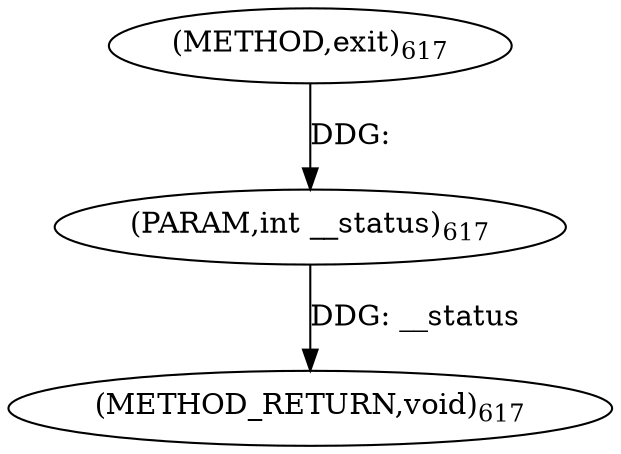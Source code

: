 digraph "exit" {  
"4834" [label = <(METHOD,exit)<SUB>617</SUB>> ]
"4836" [label = <(METHOD_RETURN,void)<SUB>617</SUB>> ]
"4835" [label = <(PARAM,int __status)<SUB>617</SUB>> ]
  "4835" -> "4836"  [ label = "DDG: __status"] 
  "4834" -> "4835"  [ label = "DDG: "] 
}
